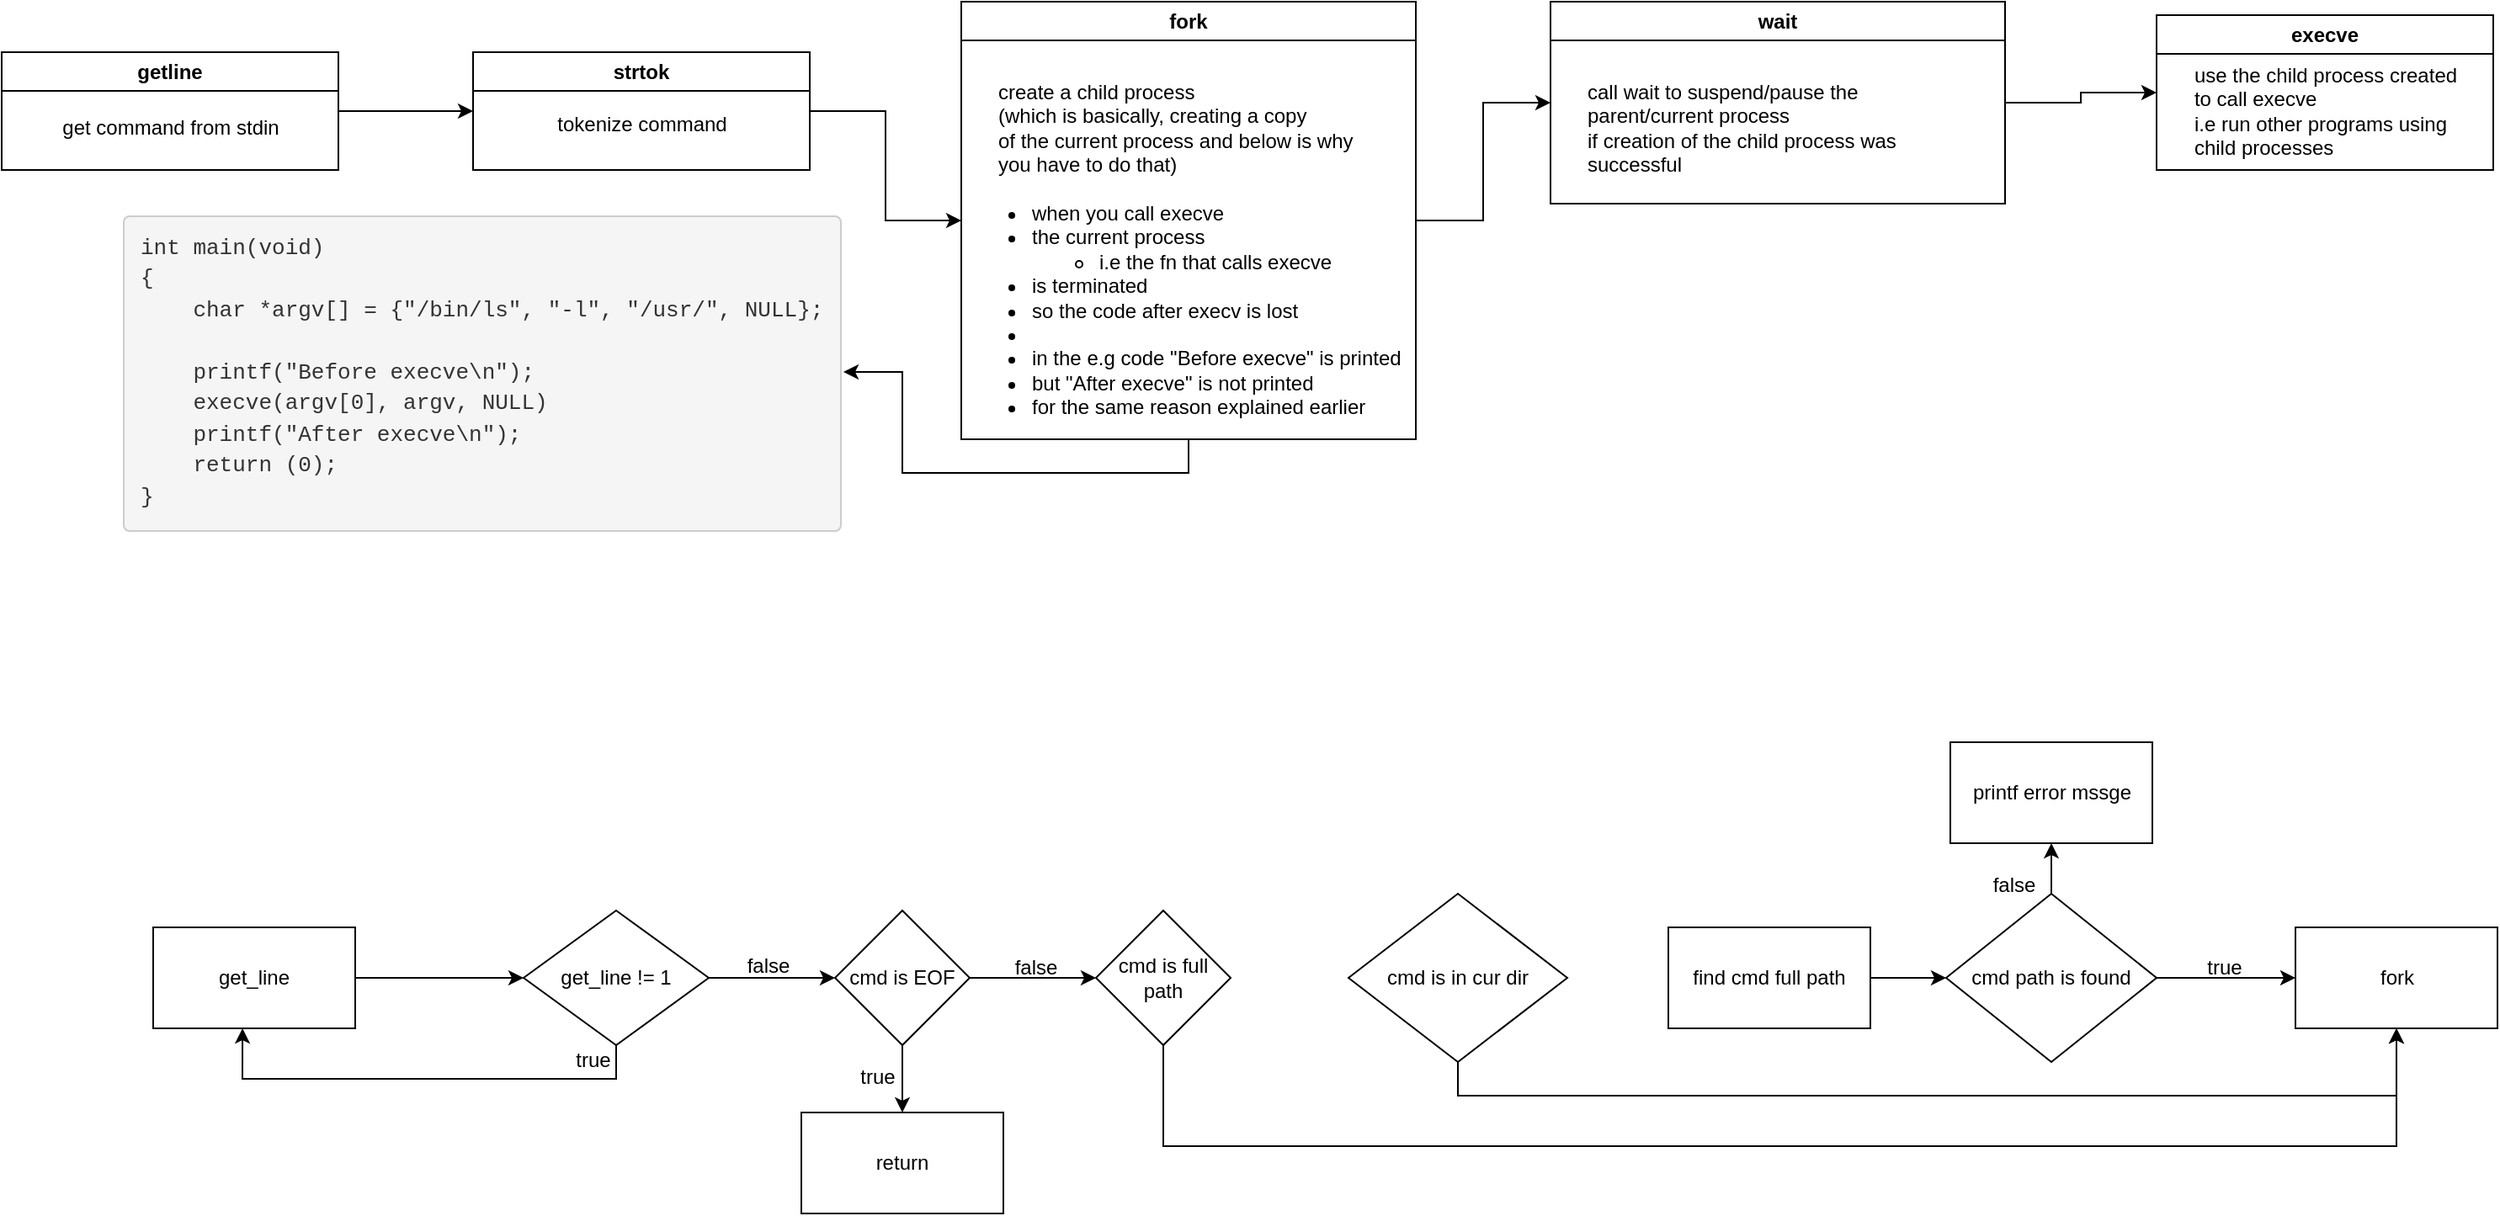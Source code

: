 <mxfile version="21.7.5" type="github">
  <diagram name="Page-1" id="HyWvBBOBCmtNqRfnJLSK">
    <mxGraphModel dx="1793" dy="1004" grid="1" gridSize="10" guides="1" tooltips="1" connect="1" arrows="1" fold="1" page="1" pageScale="1" pageWidth="850" pageHeight="1100" math="0" shadow="0">
      <root>
        <mxCell id="0" />
        <mxCell id="1" parent="0" />
        <mxCell id="jJlPswedMzSWKCKwxa1O-14" value="" style="edgeStyle=orthogonalEdgeStyle;rounded=0;orthogonalLoop=1;jettySize=auto;html=1;" parent="1" source="jJlPswedMzSWKCKwxa1O-12" target="jJlPswedMzSWKCKwxa1O-13" edge="1">
          <mxGeometry relative="1" as="geometry" />
        </mxCell>
        <mxCell id="jJlPswedMzSWKCKwxa1O-12" value="getline" style="swimlane;whiteSpace=wrap;html=1;" parent="1" vertex="1">
          <mxGeometry x="70" y="170" width="200" height="70" as="geometry" />
        </mxCell>
        <mxCell id="jJlPswedMzSWKCKwxa1O-16" value="get command from stdin" style="text;html=1;align=center;verticalAlign=middle;resizable=0;points=[];autosize=1;strokeColor=none;fillColor=none;" parent="jJlPswedMzSWKCKwxa1O-12" vertex="1">
          <mxGeometry x="25" y="30" width="150" height="30" as="geometry" />
        </mxCell>
        <mxCell id="jJlPswedMzSWKCKwxa1O-19" value="" style="edgeStyle=orthogonalEdgeStyle;rounded=0;orthogonalLoop=1;jettySize=auto;html=1;" parent="1" source="jJlPswedMzSWKCKwxa1O-13" target="jJlPswedMzSWKCKwxa1O-18" edge="1">
          <mxGeometry relative="1" as="geometry" />
        </mxCell>
        <mxCell id="jJlPswedMzSWKCKwxa1O-13" value="strtok" style="swimlane;whiteSpace=wrap;html=1;" parent="1" vertex="1">
          <mxGeometry x="350" y="170" width="200" height="70" as="geometry" />
        </mxCell>
        <mxCell id="jJlPswedMzSWKCKwxa1O-17" value="tokenize command" style="text;html=1;align=center;verticalAlign=middle;resizable=0;points=[];autosize=1;strokeColor=none;fillColor=none;" parent="1" vertex="1">
          <mxGeometry x="390" y="198" width="120" height="30" as="geometry" />
        </mxCell>
        <mxCell id="jJlPswedMzSWKCKwxa1O-55" value="" style="edgeStyle=orthogonalEdgeStyle;rounded=0;orthogonalLoop=1;jettySize=auto;html=1;" parent="1" source="jJlPswedMzSWKCKwxa1O-18" target="jJlPswedMzSWKCKwxa1O-52" edge="1">
          <mxGeometry relative="1" as="geometry" />
        </mxCell>
        <mxCell id="jJlPswedMzSWKCKwxa1O-18" value="fork" style="swimlane;whiteSpace=wrap;html=1;startSize=23;" parent="1" vertex="1">
          <mxGeometry x="640" y="140" width="270" height="260" as="geometry">
            <mxRectangle x="640" y="140" width="60" height="30" as="alternateBounds" />
          </mxGeometry>
        </mxCell>
        <mxCell id="jJlPswedMzSWKCKwxa1O-20" value="create a child process&lt;br&gt;(which is basically, creating a copy&lt;br&gt;of the current process and below is why&lt;br&gt;you have to do that)" style="text;html=1;align=left;verticalAlign=middle;resizable=0;points=[];autosize=1;strokeColor=none;fillColor=none;" parent="jJlPswedMzSWKCKwxa1O-18" vertex="1">
          <mxGeometry x="20" y="40" width="230" height="70" as="geometry" />
        </mxCell>
        <mxCell id="jJlPswedMzSWKCKwxa1O-28" value="&lt;ul&gt;&lt;li&gt;when you call execve&lt;/li&gt;&lt;li&gt;&lt;span style=&quot;text-align: center;&quot;&gt;the current process&lt;/span&gt;&lt;/li&gt;&lt;ul&gt;&lt;li&gt;i.e the fn that calls execve&lt;/li&gt;&lt;/ul&gt;&lt;li&gt;is terminated&lt;/li&gt;&lt;li&gt;so the code after execv is lost&lt;/li&gt;&lt;li&gt;&amp;nbsp;&lt;/li&gt;&lt;li&gt;in the e.g code &quot;Before execve&quot; is printed&lt;/li&gt;&lt;li&gt;but &quot;After execve&quot; is not printed&lt;/li&gt;&lt;li&gt;for the same reason explained earlier&lt;/li&gt;&lt;/ul&gt;" style="text;strokeColor=none;fillColor=none;html=1;whiteSpace=wrap;verticalAlign=top;overflow=hidden;movable=0;resizable=0;rotatable=0;deletable=0;editable=0;locked=1;connectable=0;" parent="jJlPswedMzSWKCKwxa1O-18" vertex="1">
          <mxGeometry y="100" width="270" height="160" as="geometry" />
        </mxCell>
        <mxCell id="jJlPswedMzSWKCKwxa1O-32" value="&lt;pre style=&quot;box-sizing: border-box; overflow: auto; font-family: Menlo, Monaco, Consolas, &amp;quot;Courier New&amp;quot;, monospace; font-size: 13px; display: block; padding: 9.5px; margin: 0px 0px 10px; line-height: 1.429; color: rgb(51, 51, 51); word-break: break-all; overflow-wrap: break-word; background-color: rgb(245, 245, 245); border: 1px solid rgb(204, 204, 204); border-radius: 4px; font-style: normal; font-variant-ligatures: normal; font-variant-caps: normal; font-weight: 400; letter-spacing: normal; orphans: 2; text-align: start; text-indent: 0px; text-transform: none; widows: 2; word-spacing: 0px; -webkit-text-stroke-width: 0px; text-decoration-thickness: initial; text-decoration-style: initial; text-decoration-color: initial;&quot;&gt;&lt;code style=&quot;box-sizing: border-box; font-family: Menlo, Monaco, Consolas, &amp;quot;Courier New&amp;quot;, monospace; font-size: inherit; padding: 0px; color: inherit; background-color: transparent; border-radius: 0px;&quot;&gt;int main(void)&lt;br&gt;{&lt;br&gt;    char *argv[] = {&quot;/bin/ls&quot;, &quot;-l&quot;, &quot;/usr/&quot;, NULL};&lt;br&gt;&lt;br&gt;    printf(&quot;Before execve\n&quot;);&lt;br&gt;    execve(argv[0], argv, NULL)&lt;br&gt;    printf(&quot;After execve\n&quot;);&lt;br&gt;    return (0);&lt;br&gt;}&lt;/code&gt;&lt;/pre&gt;" style="text;whiteSpace=wrap;html=1;" parent="1" vertex="1">
          <mxGeometry x="140" y="260" width="430" height="200" as="geometry" />
        </mxCell>
        <mxCell id="jJlPswedMzSWKCKwxa1O-34" value="" style="edgeStyle=orthogonalEdgeStyle;rounded=0;orthogonalLoop=1;jettySize=auto;html=1;" parent="1" source="jJlPswedMzSWKCKwxa1O-28" target="jJlPswedMzSWKCKwxa1O-32" edge="1">
          <mxGeometry relative="1" as="geometry">
            <Array as="points">
              <mxPoint x="775" y="420" />
              <mxPoint x="605" y="420" />
              <mxPoint x="605" y="360" />
            </Array>
          </mxGeometry>
        </mxCell>
        <mxCell id="jJlPswedMzSWKCKwxa1O-43" value="execve" style="swimlane;whiteSpace=wrap;html=1;" parent="1" vertex="1">
          <mxGeometry x="1350" y="148" width="200" height="92" as="geometry" />
        </mxCell>
        <mxCell id="jJlPswedMzSWKCKwxa1O-51" value="&lt;div style=&quot;text-align: left;&quot;&gt;&lt;span style=&quot;background-color: initial;&quot;&gt;use the child process created&lt;/span&gt;&lt;/div&gt;&lt;div style=&quot;text-align: left;&quot;&gt;&lt;span style=&quot;background-color: initial;&quot;&gt;to call execve&lt;/span&gt;&lt;/div&gt;&lt;div style=&quot;text-align: left;&quot;&gt;&lt;span style=&quot;background-color: initial;&quot;&gt;i.e run other programs using&lt;/span&gt;&lt;/div&gt;&lt;div style=&quot;text-align: left;&quot;&gt;&lt;span style=&quot;background-color: initial;&quot;&gt;child processes&lt;/span&gt;&lt;/div&gt;" style="text;html=1;align=center;verticalAlign=middle;resizable=0;points=[];autosize=1;strokeColor=none;fillColor=none;" parent="jJlPswedMzSWKCKwxa1O-43" vertex="1">
          <mxGeometry x="10" y="22" width="180" height="70" as="geometry" />
        </mxCell>
        <mxCell id="jJlPswedMzSWKCKwxa1O-57" style="edgeStyle=orthogonalEdgeStyle;rounded=0;orthogonalLoop=1;jettySize=auto;html=1;exitX=1;exitY=0.5;exitDx=0;exitDy=0;entryX=0;entryY=0.5;entryDx=0;entryDy=0;" parent="1" source="jJlPswedMzSWKCKwxa1O-52" target="jJlPswedMzSWKCKwxa1O-43" edge="1">
          <mxGeometry relative="1" as="geometry" />
        </mxCell>
        <mxCell id="jJlPswedMzSWKCKwxa1O-52" value="wait" style="swimlane;whiteSpace=wrap;html=1;startSize=23;" parent="1" vertex="1">
          <mxGeometry x="990" y="140" width="270" height="120" as="geometry">
            <mxRectangle x="640" y="140" width="60" height="30" as="alternateBounds" />
          </mxGeometry>
        </mxCell>
        <mxCell id="jJlPswedMzSWKCKwxa1O-53" value="call wait to suspend/pause the&lt;br&gt;parent/current process&lt;br&gt;if creation of the child process was&lt;br&gt;successful" style="text;html=1;align=left;verticalAlign=middle;resizable=0;points=[];autosize=1;strokeColor=none;fillColor=none;" parent="jJlPswedMzSWKCKwxa1O-52" vertex="1">
          <mxGeometry x="20" y="40" width="210" height="70" as="geometry" />
        </mxCell>
        <mxCell id="yQg7uXI-G84yHlglX-Nz-5" value="" style="edgeStyle=orthogonalEdgeStyle;rounded=0;orthogonalLoop=1;jettySize=auto;html=1;" edge="1" parent="1" source="yQg7uXI-G84yHlglX-Nz-1" target="yQg7uXI-G84yHlglX-Nz-4">
          <mxGeometry relative="1" as="geometry" />
        </mxCell>
        <mxCell id="yQg7uXI-G84yHlglX-Nz-1" value="get_line" style="rounded=0;whiteSpace=wrap;html=1;" vertex="1" parent="1">
          <mxGeometry x="160" y="690" width="120" height="60" as="geometry" />
        </mxCell>
        <mxCell id="yQg7uXI-G84yHlglX-Nz-6" style="edgeStyle=orthogonalEdgeStyle;rounded=0;orthogonalLoop=1;jettySize=auto;html=1;exitX=0.5;exitY=1;exitDx=0;exitDy=0;entryX=0.442;entryY=1;entryDx=0;entryDy=0;entryPerimeter=0;" edge="1" parent="1" source="yQg7uXI-G84yHlglX-Nz-4" target="yQg7uXI-G84yHlglX-Nz-1">
          <mxGeometry relative="1" as="geometry" />
        </mxCell>
        <mxCell id="yQg7uXI-G84yHlglX-Nz-8" value="" style="edgeStyle=orthogonalEdgeStyle;rounded=0;orthogonalLoop=1;jettySize=auto;html=1;" edge="1" parent="1" source="yQg7uXI-G84yHlglX-Nz-4">
          <mxGeometry relative="1" as="geometry">
            <mxPoint x="565" y="720" as="targetPoint" />
          </mxGeometry>
        </mxCell>
        <mxCell id="yQg7uXI-G84yHlglX-Nz-4" value="get_line != 1" style="rhombus;whiteSpace=wrap;html=1;rounded=0;" vertex="1" parent="1">
          <mxGeometry x="380" y="680" width="110" height="80" as="geometry" />
        </mxCell>
        <mxCell id="yQg7uXI-G84yHlglX-Nz-9" value="true" style="text;html=1;align=center;verticalAlign=middle;resizable=0;points=[];autosize=1;strokeColor=none;fillColor=none;" vertex="1" parent="1">
          <mxGeometry x="401" y="754" width="40" height="30" as="geometry" />
        </mxCell>
        <mxCell id="yQg7uXI-G84yHlglX-Nz-10" value="false" style="text;html=1;align=center;verticalAlign=middle;resizable=0;points=[];autosize=1;strokeColor=none;fillColor=none;" vertex="1" parent="1">
          <mxGeometry x="500" y="698" width="50" height="30" as="geometry" />
        </mxCell>
        <mxCell id="yQg7uXI-G84yHlglX-Nz-17" value="" style="edgeStyle=orthogonalEdgeStyle;rounded=0;orthogonalLoop=1;jettySize=auto;html=1;" edge="1" parent="1" source="yQg7uXI-G84yHlglX-Nz-11" target="yQg7uXI-G84yHlglX-Nz-16">
          <mxGeometry relative="1" as="geometry" />
        </mxCell>
        <mxCell id="yQg7uXI-G84yHlglX-Nz-30" value="" style="edgeStyle=orthogonalEdgeStyle;rounded=0;orthogonalLoop=1;jettySize=auto;html=1;" edge="1" parent="1" source="yQg7uXI-G84yHlglX-Nz-11" target="yQg7uXI-G84yHlglX-Nz-29">
          <mxGeometry relative="1" as="geometry" />
        </mxCell>
        <mxCell id="yQg7uXI-G84yHlglX-Nz-11" value="cmd path is found" style="rhombus;whiteSpace=wrap;html=1;" vertex="1" parent="1">
          <mxGeometry x="1225" y="670" width="125" height="100" as="geometry" />
        </mxCell>
        <mxCell id="yQg7uXI-G84yHlglX-Nz-16" value="fork" style="whiteSpace=wrap;html=1;" vertex="1" parent="1">
          <mxGeometry x="1432.5" y="690" width="120" height="60" as="geometry" />
        </mxCell>
        <mxCell id="yQg7uXI-G84yHlglX-Nz-21" value="" style="edgeStyle=orthogonalEdgeStyle;rounded=0;orthogonalLoop=1;jettySize=auto;html=1;" edge="1" parent="1" source="yQg7uXI-G84yHlglX-Nz-19" target="yQg7uXI-G84yHlglX-Nz-20">
          <mxGeometry relative="1" as="geometry" />
        </mxCell>
        <mxCell id="yQg7uXI-G84yHlglX-Nz-35" style="edgeStyle=orthogonalEdgeStyle;rounded=0;orthogonalLoop=1;jettySize=auto;html=1;exitX=1;exitY=0.5;exitDx=0;exitDy=0;entryX=0;entryY=0.5;entryDx=0;entryDy=0;" edge="1" parent="1" source="yQg7uXI-G84yHlglX-Nz-19" target="yQg7uXI-G84yHlglX-Nz-34">
          <mxGeometry relative="1" as="geometry" />
        </mxCell>
        <mxCell id="yQg7uXI-G84yHlglX-Nz-19" value="cmd is EOF" style="rhombus;whiteSpace=wrap;html=1;" vertex="1" parent="1">
          <mxGeometry x="565" y="680" width="80" height="80" as="geometry" />
        </mxCell>
        <mxCell id="yQg7uXI-G84yHlglX-Nz-20" value="return" style="whiteSpace=wrap;html=1;" vertex="1" parent="1">
          <mxGeometry x="545" y="800" width="120" height="60" as="geometry" />
        </mxCell>
        <mxCell id="yQg7uXI-G84yHlglX-Nz-23" value="true" style="text;html=1;align=center;verticalAlign=middle;resizable=0;points=[];autosize=1;strokeColor=none;fillColor=none;" vertex="1" parent="1">
          <mxGeometry x="570" y="764" width="40" height="30" as="geometry" />
        </mxCell>
        <mxCell id="yQg7uXI-G84yHlglX-Nz-24" value="false" style="text;html=1;align=center;verticalAlign=middle;resizable=0;points=[];autosize=1;strokeColor=none;fillColor=none;" vertex="1" parent="1">
          <mxGeometry x="659" y="699" width="50" height="30" as="geometry" />
        </mxCell>
        <mxCell id="yQg7uXI-G84yHlglX-Nz-29" value="printf error mssge" style="whiteSpace=wrap;html=1;" vertex="1" parent="1">
          <mxGeometry x="1227.5" y="580" width="120" height="60" as="geometry" />
        </mxCell>
        <mxCell id="yQg7uXI-G84yHlglX-Nz-32" value="false" style="text;html=1;align=center;verticalAlign=middle;resizable=0;points=[];autosize=1;strokeColor=none;fillColor=none;" vertex="1" parent="1">
          <mxGeometry x="1240" y="650" width="50" height="30" as="geometry" />
        </mxCell>
        <mxCell id="yQg7uXI-G84yHlglX-Nz-33" value="true" style="text;html=1;align=center;verticalAlign=middle;resizable=0;points=[];autosize=1;strokeColor=none;fillColor=none;" vertex="1" parent="1">
          <mxGeometry x="1370" y="699" width="40" height="30" as="geometry" />
        </mxCell>
        <mxCell id="yQg7uXI-G84yHlglX-Nz-46" style="edgeStyle=orthogonalEdgeStyle;rounded=0;orthogonalLoop=1;jettySize=auto;html=1;exitX=0.5;exitY=1;exitDx=0;exitDy=0;entryX=0.5;entryY=1;entryDx=0;entryDy=0;" edge="1" parent="1" source="yQg7uXI-G84yHlglX-Nz-34" target="yQg7uXI-G84yHlglX-Nz-16">
          <mxGeometry relative="1" as="geometry">
            <Array as="points">
              <mxPoint x="760" y="820" />
              <mxPoint x="1493" y="820" />
            </Array>
          </mxGeometry>
        </mxCell>
        <mxCell id="yQg7uXI-G84yHlglX-Nz-34" value="cmd is full path" style="rhombus;whiteSpace=wrap;html=1;" vertex="1" parent="1">
          <mxGeometry x="720" y="680" width="80" height="80" as="geometry" />
        </mxCell>
        <mxCell id="yQg7uXI-G84yHlglX-Nz-40" style="edgeStyle=orthogonalEdgeStyle;rounded=0;orthogonalLoop=1;jettySize=auto;html=1;exitX=1;exitY=0.5;exitDx=0;exitDy=0;entryX=0;entryY=0.5;entryDx=0;entryDy=0;" edge="1" parent="1" source="yQg7uXI-G84yHlglX-Nz-38" target="yQg7uXI-G84yHlglX-Nz-11">
          <mxGeometry relative="1" as="geometry" />
        </mxCell>
        <mxCell id="yQg7uXI-G84yHlglX-Nz-38" value="find cmd full path" style="whiteSpace=wrap;html=1;" vertex="1" parent="1">
          <mxGeometry x="1060" y="690" width="120" height="60" as="geometry" />
        </mxCell>
        <mxCell id="yQg7uXI-G84yHlglX-Nz-48" style="edgeStyle=orthogonalEdgeStyle;rounded=0;orthogonalLoop=1;jettySize=auto;html=1;exitX=0.5;exitY=1;exitDx=0;exitDy=0;entryX=0.5;entryY=1;entryDx=0;entryDy=0;" edge="1" parent="1" source="yQg7uXI-G84yHlglX-Nz-45" target="yQg7uXI-G84yHlglX-Nz-16">
          <mxGeometry relative="1" as="geometry" />
        </mxCell>
        <mxCell id="yQg7uXI-G84yHlglX-Nz-45" value="cmd is in cur dir" style="rhombus;whiteSpace=wrap;html=1;" vertex="1" parent="1">
          <mxGeometry x="870" y="670" width="130" height="100" as="geometry" />
        </mxCell>
      </root>
    </mxGraphModel>
  </diagram>
</mxfile>

